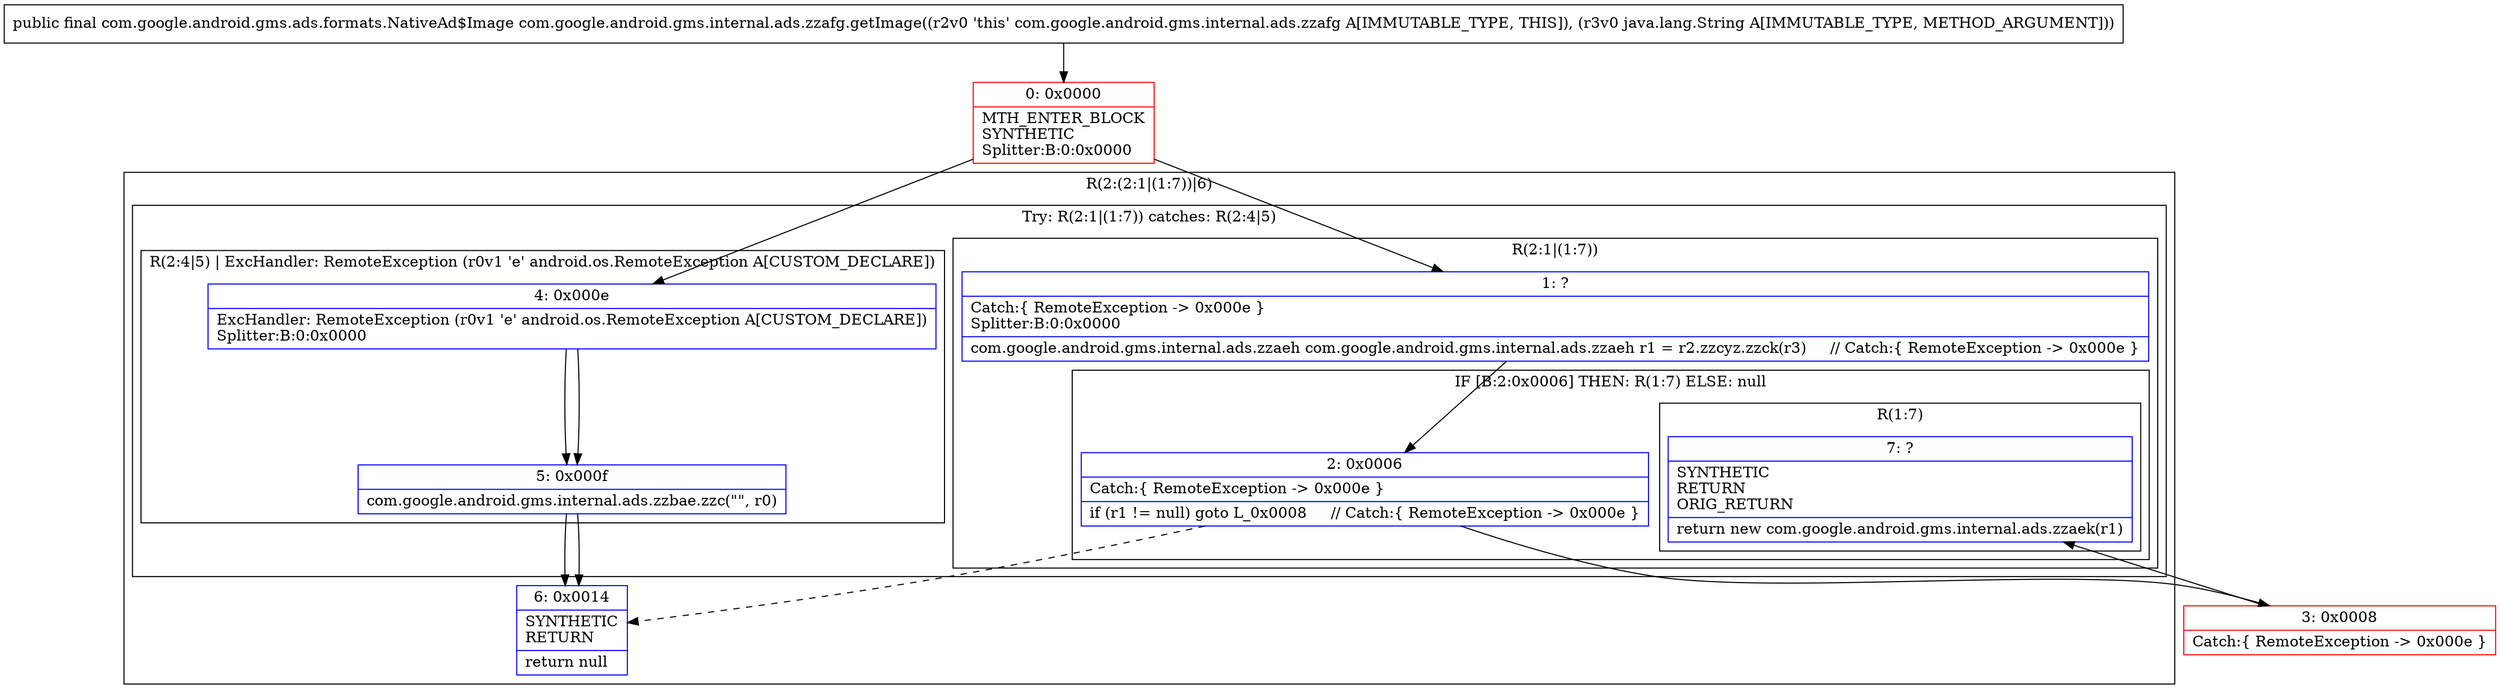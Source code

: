 digraph "CFG forcom.google.android.gms.internal.ads.zzafg.getImage(Ljava\/lang\/String;)Lcom\/google\/android\/gms\/ads\/formats\/NativeAd$Image;" {
subgraph cluster_Region_179673212 {
label = "R(2:(2:1|(1:7))|6)";
node [shape=record,color=blue];
subgraph cluster_TryCatchRegion_365832544 {
label = "Try: R(2:1|(1:7)) catches: R(2:4|5)";
node [shape=record,color=blue];
subgraph cluster_Region_1842593595 {
label = "R(2:1|(1:7))";
node [shape=record,color=blue];
Node_1 [shape=record,label="{1\:\ ?|Catch:\{ RemoteException \-\> 0x000e \}\lSplitter:B:0:0x0000\l|com.google.android.gms.internal.ads.zzaeh com.google.android.gms.internal.ads.zzaeh r1 = r2.zzcyz.zzck(r3)     \/\/ Catch:\{ RemoteException \-\> 0x000e \}\l}"];
subgraph cluster_IfRegion_2004631483 {
label = "IF [B:2:0x0006] THEN: R(1:7) ELSE: null";
node [shape=record,color=blue];
Node_2 [shape=record,label="{2\:\ 0x0006|Catch:\{ RemoteException \-\> 0x000e \}\l|if (r1 != null) goto L_0x0008     \/\/ Catch:\{ RemoteException \-\> 0x000e \}\l}"];
subgraph cluster_Region_1786708005 {
label = "R(1:7)";
node [shape=record,color=blue];
Node_7 [shape=record,label="{7\:\ ?|SYNTHETIC\lRETURN\lORIG_RETURN\l|return new com.google.android.gms.internal.ads.zzaek(r1)\l}"];
}
}
}
subgraph cluster_Region_1267215570 {
label = "R(2:4|5) | ExcHandler: RemoteException (r0v1 'e' android.os.RemoteException A[CUSTOM_DECLARE])\l";
node [shape=record,color=blue];
Node_4 [shape=record,label="{4\:\ 0x000e|ExcHandler: RemoteException (r0v1 'e' android.os.RemoteException A[CUSTOM_DECLARE])\lSplitter:B:0:0x0000\l}"];
Node_5 [shape=record,label="{5\:\ 0x000f|com.google.android.gms.internal.ads.zzbae.zzc(\"\", r0)\l}"];
}
}
Node_6 [shape=record,label="{6\:\ 0x0014|SYNTHETIC\lRETURN\l|return null\l}"];
}
subgraph cluster_Region_1267215570 {
label = "R(2:4|5) | ExcHandler: RemoteException (r0v1 'e' android.os.RemoteException A[CUSTOM_DECLARE])\l";
node [shape=record,color=blue];
Node_4 [shape=record,label="{4\:\ 0x000e|ExcHandler: RemoteException (r0v1 'e' android.os.RemoteException A[CUSTOM_DECLARE])\lSplitter:B:0:0x0000\l}"];
Node_5 [shape=record,label="{5\:\ 0x000f|com.google.android.gms.internal.ads.zzbae.zzc(\"\", r0)\l}"];
}
Node_0 [shape=record,color=red,label="{0\:\ 0x0000|MTH_ENTER_BLOCK\lSYNTHETIC\lSplitter:B:0:0x0000\l}"];
Node_3 [shape=record,color=red,label="{3\:\ 0x0008|Catch:\{ RemoteException \-\> 0x000e \}\l}"];
MethodNode[shape=record,label="{public final com.google.android.gms.ads.formats.NativeAd$Image com.google.android.gms.internal.ads.zzafg.getImage((r2v0 'this' com.google.android.gms.internal.ads.zzafg A[IMMUTABLE_TYPE, THIS]), (r3v0 java.lang.String A[IMMUTABLE_TYPE, METHOD_ARGUMENT])) }"];
MethodNode -> Node_0;
Node_1 -> Node_2;
Node_2 -> Node_3;
Node_2 -> Node_6[style=dashed];
Node_4 -> Node_5;
Node_5 -> Node_6;
Node_4 -> Node_5;
Node_5 -> Node_6;
Node_0 -> Node_1;
Node_0 -> Node_4;
Node_3 -> Node_7;
}

